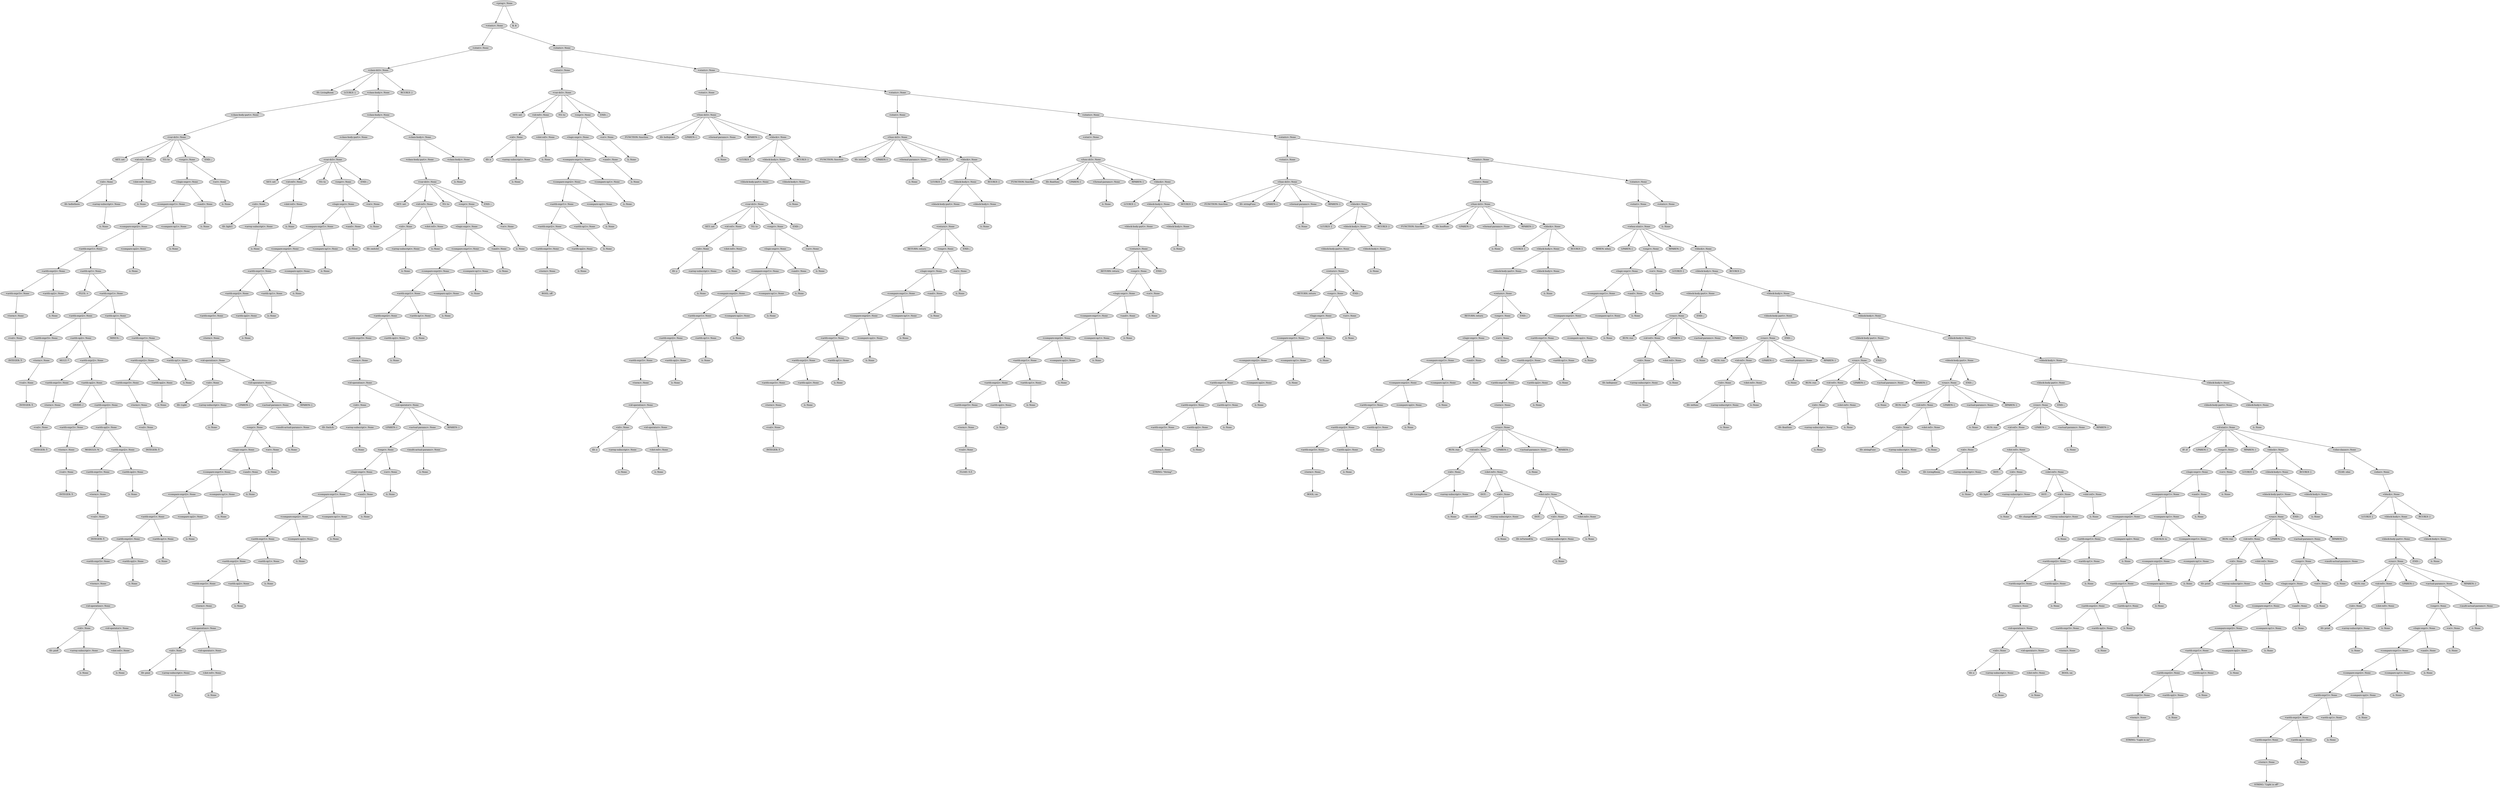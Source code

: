 digraph G {
	graph [ranksep=1.5 ratio=fill]
	node [style=filled]
	overlap=false
	3096935 [label="<prog>: None"]
	3096955 [label="<stmts>: None"]
	3096935 -> 3096955
	3096977 [label="<stmt>: None"]
	3096955 -> 3096977
	3096961 [label="<class-dcl>: None"]
	3096977 -> 3096961
	3096967 [label="ID: LivingRoom"]
	3096961 -> 3096967
	3096975 [label="LCURLY: {"]
	3096961 -> 3096975
	3096951 [label="<class-body>: None"]
	3096961 -> 3096951
	3096973 [label="<class-body-part>: None"]
	3096951 -> 3096973
	3096981 [label="<var-dcl>: None"]
	3096973 -> 3096981
	3096983 [label="SET: set"]
	3096981 -> 3096983
	3096985 [label="<id-ref>: None"]
	3096981 -> 3096985
	3096995 [label="<id>: None"]
	3096985 -> 3096995
	3096999 [label="ID: hellothere"]
	3096995 -> 3096999
	3097001 [label="<array-subscript>: None"]
	3096995 -> 3097001
	3097003 [label="λ: None"]
	3097001 -> 3097003
	3096997 [label="<dot-ref>: None"]
	3096985 -> 3096997
	3097005 [label="λ: None"]
	3096997 -> 3097005
	3096987 [label="TO: to"]
	3096981 -> 3096987
	3096989 [label="<expr>: None"]
	3096981 -> 3096989
	3097007 [label="<logic-expr>: None"]
	3096989 -> 3097007
	3097011 [label="<compare-expr1>: None"]
	3097007 -> 3097011
	3097015 [label="<compare-expr2>: None"]
	3097011 -> 3097015
	3097019 [label="<arith-expr1>: None"]
	3097015 -> 3097019
	3097023 [label="<arith-expr2>: None"]
	3097019 -> 3097023
	3097027 [label="<arith-expr3>: None"]
	3097023 -> 3097027
	3097031 [label="<term>: None"]
	3097027 -> 3097031
	3097033 [label="<val>: None"]
	3097031 -> 3097033
	3097035 [label="INTEGER: 5"]
	3097033 -> 3097035
	3097029 [label="<arith-op2>: None"]
	3097023 -> 3097029
	3097037 [label="λ: None"]
	3097029 -> 3097037
	3097025 [label="<arith-op1>: None"]
	3097019 -> 3097025
	3097039 [label="PLUS: +"]
	3097025 -> 3097039
	3097041 [label="<arith-expr1>: None"]
	3097025 -> 3097041
	3097043 [label="<arith-expr2>: None"]
	3097041 -> 3097043
	3097047 [label="<arith-expr3>: None"]
	3097043 -> 3097047
	3097051 [label="<term>: None"]
	3097047 -> 3097051
	3097053 [label="<val>: None"]
	3097051 -> 3097053
	3097055 [label="INTEGER: 5"]
	3097053 -> 3097055
	3097049 [label="<arith-op2>: None"]
	3097043 -> 3097049
	3097057 [label="MULT: *"]
	3097049 -> 3097057
	3097059 [label="<arith-expr2>: None"]
	3097049 -> 3097059
	3097061 [label="<arith-expr3>: None"]
	3097059 -> 3097061
	3097065 [label="<term>: None"]
	3097061 -> 3097065
	3097067 [label="<val>: None"]
	3097065 -> 3097067
	3097069 [label="INTEGER: 5"]
	3097067 -> 3097069
	3097063 [label="<arith-op2>: None"]
	3097059 -> 3097063
	3097071 [label="DIVIDE: /"]
	3097063 -> 3097071
	3097073 [label="<arith-expr2>: None"]
	3097063 -> 3097073
	3097075 [label="<arith-expr3>: None"]
	3097073 -> 3097075
	3097079 [label="<term>: None"]
	3097075 -> 3097079
	3097081 [label="<val>: None"]
	3097079 -> 3097081
	3097083 [label="INTEGER: 5"]
	3097081 -> 3097083
	3097077 [label="<arith-op2>: None"]
	3097073 -> 3097077
	3097085 [label="MODULO: %"]
	3097077 -> 3097085
	3097087 [label="<arith-expr2>: None"]
	3097077 -> 3097087
	3099395 [label="<arith-expr3>: None"]
	3097087 -> 3099395
	3099399 [label="<term>: None"]
	3099395 -> 3099399
	3099401 [label="<val>: None"]
	3099399 -> 3099401
	3099403 [label="INTEGER: 5"]
	3099401 -> 3099403
	3099397 [label="<arith-op2>: None"]
	3097087 -> 3099397
	3099405 [label="λ: None"]
	3099397 -> 3099405
	3097045 [label="<arith-op1>: None"]
	3097041 -> 3097045
	3099407 [label="MINUS: -"]
	3097045 -> 3099407
	3099409 [label="<arith-expr1>: None"]
	3097045 -> 3099409
	3099411 [label="<arith-expr2>: None"]
	3099409 -> 3099411
	3099415 [label="<arith-expr3>: None"]
	3099411 -> 3099415
	3099419 [label="<term>: None"]
	3099415 -> 3099419
	3099421 [label="<val>: None"]
	3099419 -> 3099421
	3099423 [label="INTEGER: 5"]
	3099421 -> 3099423
	3099417 [label="<arith-op2>: None"]
	3099411 -> 3099417
	3099425 [label="λ: None"]
	3099417 -> 3099425
	3099413 [label="<arith-op1>: None"]
	3099409 -> 3099413
	3099427 [label="λ: None"]
	3099413 -> 3099427
	3097021 [label="<compare-op2>: None"]
	3097015 -> 3097021
	3099429 [label="λ: None"]
	3097021 -> 3099429
	3097017 [label="<compare-op1>: None"]
	3097011 -> 3097017
	3099431 [label="λ: None"]
	3097017 -> 3099431
	3097013 [label="<and>: None"]
	3097007 -> 3097013
	3099433 [label="λ: None"]
	3097013 -> 3099433
	3097009 [label="<or>: None"]
	3096989 -> 3097009
	3099435 [label="λ: None"]
	3097009 -> 3099435
	3096991 [label="END: ;"]
	3096981 -> 3096991
	3096969 [label="<class-body>: None"]
	3096951 -> 3096969
	3099437 [label="<class-body-part>: None"]
	3096969 -> 3099437
	3099441 [label="<var-dcl>: None"]
	3099437 -> 3099441
	3099443 [label="SET: set"]
	3099441 -> 3099443
	3099445 [label="<id-ref>: None"]
	3099441 -> 3099445
	3099455 [label="<id>: None"]
	3099445 -> 3099455
	3099459 [label="ID: light1"]
	3099455 -> 3099459
	3099461 [label="<array-subscript>: None"]
	3099455 -> 3099461
	3099463 [label="λ: None"]
	3099461 -> 3099463
	3099457 [label="<dot-ref>: None"]
	3099445 -> 3099457
	3099465 [label="λ: None"]
	3099457 -> 3099465
	3099447 [label="TO: to"]
	3099441 -> 3099447
	3099449 [label="<expr>: None"]
	3099441 -> 3099449
	3099467 [label="<logic-expr>: None"]
	3099449 -> 3099467
	3099471 [label="<compare-expr1>: None"]
	3099467 -> 3099471
	3099475 [label="<compare-expr2>: None"]
	3099471 -> 3099475
	3099479 [label="<arith-expr1>: None"]
	3099475 -> 3099479
	3099483 [label="<arith-expr2>: None"]
	3099479 -> 3099483
	3099487 [label="<arith-expr3>: None"]
	3099483 -> 3099487
	3099491 [label="<term>: None"]
	3099487 -> 3099491
	3099493 [label="<id-operation>: None"]
	3099491 -> 3099493
	3099495 [label="<id>: None"]
	3099493 -> 3099495
	3099499 [label="ID: Light"]
	3099495 -> 3099499
	3099501 [label="<array-subscript>: None"]
	3099495 -> 3099501
	3099503 [label="λ: None"]
	3099501 -> 3099503
	3099497 [label="<id-operator>: None"]
	3099493 -> 3099497
	3099505 [label="LPAREN: ("]
	3099497 -> 3099505
	3099507 [label="<actual-params>: None"]
	3099497 -> 3099507
	3099511 [label="<expr>: None"]
	3099507 -> 3099511
	3099515 [label="<logic-expr>: None"]
	3099511 -> 3099515
	3099519 [label="<compare-expr1>: None"]
	3099515 -> 3099519
	3099523 [label="<compare-expr2>: None"]
	3099519 -> 3099523
	3099527 [label="<arith-expr1>: None"]
	3099523 -> 3099527
	3099531 [label="<arith-expr2>: None"]
	3099527 -> 3099531
	3099535 [label="<arith-expr3>: None"]
	3099531 -> 3099535
	3099539 [label="<term>: None"]
	3099535 -> 3099539
	3099541 [label="<id-operation>: None"]
	3099539 -> 3099541
	3099543 [label="<id>: None"]
	3099541 -> 3099543
	3099547 [label="ID: pin8"]
	3099543 -> 3099547
	3099549 [label="<array-subscript>: None"]
	3099543 -> 3099549
	3099551 [label="λ: None"]
	3099549 -> 3099551
	3099545 [label="<id-operator>: None"]
	3099541 -> 3099545
	3099553 [label="<dot-ref>: None"]
	3099545 -> 3099553
	3099555 [label="λ: None"]
	3099553 -> 3099555
	3099537 [label="<arith-op2>: None"]
	3099531 -> 3099537
	3099557 [label="λ: None"]
	3099537 -> 3099557
	3099533 [label="<arith-op1>: None"]
	3099527 -> 3099533
	3099559 [label="λ: None"]
	3099533 -> 3099559
	3099529 [label="<compare-op2>: None"]
	3099523 -> 3099529
	3099561 [label="λ: None"]
	3099529 -> 3099561
	3099525 [label="<compare-op1>: None"]
	3099519 -> 3099525
	3099563 [label="λ: None"]
	3099525 -> 3099563
	3099521 [label="<and>: None"]
	3099515 -> 3099521
	3099565 [label="λ: None"]
	3099521 -> 3099565
	3099517 [label="<or>: None"]
	3099511 -> 3099517
	3099567 [label="λ: None"]
	3099517 -> 3099567
	3099513 [label="<multi-actual-params>: None"]
	3099507 -> 3099513
	3099569 [label="λ: None"]
	3099513 -> 3099569
	3099509 [label="RPAREN: )"]
	3099497 -> 3099509
	3099489 [label="<arith-op2>: None"]
	3099483 -> 3099489
	3099571 [label="λ: None"]
	3099489 -> 3099571
	3099485 [label="<arith-op1>: None"]
	3099479 -> 3099485
	3099573 [label="λ: None"]
	3099485 -> 3099573
	3099481 [label="<compare-op2>: None"]
	3099475 -> 3099481
	3099575 [label="λ: None"]
	3099481 -> 3099575
	3099477 [label="<compare-op1>: None"]
	3099471 -> 3099477
	3099577 [label="λ: None"]
	3099477 -> 3099577
	3099473 [label="<and>: None"]
	3099467 -> 3099473
	3099579 [label="λ: None"]
	3099473 -> 3099579
	3099469 [label="<or>: None"]
	3099449 -> 3099469
	3099581 [label="λ: None"]
	3099469 -> 3099581
	3099451 [label="END: ;"]
	3099441 -> 3099451
	3099439 [label="<class-body>: None"]
	3096969 -> 3099439
	3099583 [label="<class-body-part>: None"]
	3099439 -> 3099583
	3099587 [label="<var-dcl>: None"]
	3099583 -> 3099587
	3099589 [label="SET: set"]
	3099587 -> 3099589
	3099591 [label="<id-ref>: None"]
	3099587 -> 3099591
	3099601 [label="<id>: None"]
	3099591 -> 3099601
	3099605 [label="ID: switch1"]
	3099601 -> 3099605
	3099607 [label="<array-subscript>: None"]
	3099601 -> 3099607
	3099609 [label="λ: None"]
	3099607 -> 3099609
	3099603 [label="<dot-ref>: None"]
	3099591 -> 3099603
	3099611 [label="λ: None"]
	3099603 -> 3099611
	3099593 [label="TO: to"]
	3099587 -> 3099593
	3099595 [label="<expr>: None"]
	3099587 -> 3099595
	3099613 [label="<logic-expr>: None"]
	3099595 -> 3099613
	3099617 [label="<compare-expr1>: None"]
	3099613 -> 3099617
	3099621 [label="<compare-expr2>: None"]
	3099617 -> 3099621
	3099625 [label="<arith-expr1>: None"]
	3099621 -> 3099625
	3099629 [label="<arith-expr2>: None"]
	3099625 -> 3099629
	3099633 [label="<arith-expr3>: None"]
	3099629 -> 3099633
	3099637 [label="<term>: None"]
	3099633 -> 3099637
	3099639 [label="<id-operation>: None"]
	3099637 -> 3099639
	3099641 [label="<id>: None"]
	3099639 -> 3099641
	3099645 [label="ID: Switch"]
	3099641 -> 3099645
	3099647 [label="<array-subscript>: None"]
	3099641 -> 3099647
	3100419 [label="λ: None"]
	3099647 -> 3100419
	3099643 [label="<id-operator>: None"]
	3099639 -> 3099643
	3100421 [label="LPAREN: ("]
	3099643 -> 3100421
	3100423 [label="<actual-params>: None"]
	3099643 -> 3100423
	3100427 [label="<expr>: None"]
	3100423 -> 3100427
	3100431 [label="<logic-expr>: None"]
	3100427 -> 3100431
	3100435 [label="<compare-expr1>: None"]
	3100431 -> 3100435
	3100439 [label="<compare-expr2>: None"]
	3100435 -> 3100439
	3100443 [label="<arith-expr1>: None"]
	3100439 -> 3100443
	3100447 [label="<arith-expr2>: None"]
	3100443 -> 3100447
	3100451 [label="<arith-expr3>: None"]
	3100447 -> 3100451
	3100455 [label="<term>: None"]
	3100451 -> 3100455
	3100457 [label="<id-operation>: None"]
	3100455 -> 3100457
	3100459 [label="<id>: None"]
	3100457 -> 3100459
	3100463 [label="ID: pin2"]
	3100459 -> 3100463
	3100465 [label="<array-subscript>: None"]
	3100459 -> 3100465
	3100467 [label="λ: None"]
	3100465 -> 3100467
	3100461 [label="<id-operator>: None"]
	3100457 -> 3100461
	3100469 [label="<dot-ref>: None"]
	3100461 -> 3100469
	3100471 [label="λ: None"]
	3100469 -> 3100471
	3100453 [label="<arith-op2>: None"]
	3100447 -> 3100453
	3100473 [label="λ: None"]
	3100453 -> 3100473
	3100449 [label="<arith-op1>: None"]
	3100443 -> 3100449
	3100475 [label="λ: None"]
	3100449 -> 3100475
	3100445 [label="<compare-op2>: None"]
	3100439 -> 3100445
	3100477 [label="λ: None"]
	3100445 -> 3100477
	3100441 [label="<compare-op1>: None"]
	3100435 -> 3100441
	3100479 [label="λ: None"]
	3100441 -> 3100479
	3100437 [label="<and>: None"]
	3100431 -> 3100437
	3100481 [label="λ: None"]
	3100437 -> 3100481
	3100433 [label="<or>: None"]
	3100427 -> 3100433
	3100483 [label="λ: None"]
	3100433 -> 3100483
	3100429 [label="<multi-actual-params>: None"]
	3100423 -> 3100429
	3100485 [label="λ: None"]
	3100429 -> 3100485
	3100425 [label="RPAREN: )"]
	3099643 -> 3100425
	3099635 [label="<arith-op2>: None"]
	3099629 -> 3099635
	3100487 [label="λ: None"]
	3099635 -> 3100487
	3099631 [label="<arith-op1>: None"]
	3099625 -> 3099631
	3100489 [label="λ: None"]
	3099631 -> 3100489
	3099627 [label="<compare-op2>: None"]
	3099621 -> 3099627
	3100491 [label="λ: None"]
	3099627 -> 3100491
	3099623 [label="<compare-op1>: None"]
	3099617 -> 3099623
	3100493 [label="λ: None"]
	3099623 -> 3100493
	3099619 [label="<and>: None"]
	3099613 -> 3099619
	3100495 [label="λ: None"]
	3099619 -> 3100495
	3099615 [label="<or>: None"]
	3099595 -> 3099615
	3100497 [label="λ: None"]
	3099615 -> 3100497
	3099597 [label="END: ;"]
	3099587 -> 3099597
	3099585 [label="<class-body>: None"]
	3099439 -> 3099585
	3100499 [label="λ: None"]
	3099585 -> 3100499
	3096957 [label="RCURLY: }"]
	3096961 -> 3096957
	3096949 [label="<stmts>: None"]
	3096955 -> 3096949
	3100501 [label="<stmt>: None"]
	3096949 -> 3100501
	3100505 [label="<var-dcl>: None"]
	3100501 -> 3100505
	3100507 [label="SET: set"]
	3100505 -> 3100507
	3100509 [label="<id-ref>: None"]
	3100505 -> 3100509
	3100519 [label="<id>: None"]
	3100509 -> 3100519
	3100523 [label="ID: x"]
	3100519 -> 3100523
	3100525 [label="<array-subscript>: None"]
	3100519 -> 3100525
	3100527 [label="λ: None"]
	3100525 -> 3100527
	3100521 [label="<dot-ref>: None"]
	3100509 -> 3100521
	3100529 [label="λ: None"]
	3100521 -> 3100529
	3100511 [label="TO: to"]
	3100505 -> 3100511
	3100513 [label="<expr>: None"]
	3100505 -> 3100513
	3100531 [label="<logic-expr>: None"]
	3100513 -> 3100531
	3100535 [label="<compare-expr1>: None"]
	3100531 -> 3100535
	3100539 [label="<compare-expr2>: None"]
	3100535 -> 3100539
	3100543 [label="<arith-expr1>: None"]
	3100539 -> 3100543
	3100547 [label="<arith-expr2>: None"]
	3100543 -> 3100547
	3100551 [label="<arith-expr3>: None"]
	3100547 -> 3100551
	3100555 [label="<term>: None"]
	3100551 -> 3100555
	3100557 [label="BOOL: off"]
	3100555 -> 3100557
	3100553 [label="<arith-op2>: None"]
	3100547 -> 3100553
	3100559 [label="λ: None"]
	3100553 -> 3100559
	3100549 [label="<arith-op1>: None"]
	3100543 -> 3100549
	3100561 [label="λ: None"]
	3100549 -> 3100561
	3100545 [label="<compare-op2>: None"]
	3100539 -> 3100545
	3100563 [label="λ: None"]
	3100545 -> 3100563
	3100541 [label="<compare-op1>: None"]
	3100535 -> 3100541
	3100565 [label="λ: None"]
	3100541 -> 3100565
	3100537 [label="<and>: None"]
	3100531 -> 3100537
	3100567 [label="λ: None"]
	3100537 -> 3100567
	3100533 [label="<or>: None"]
	3100513 -> 3100533
	3100569 [label="λ: None"]
	3100533 -> 3100569
	3100515 [label="END: ;"]
	3100505 -> 3100515
	3100503 [label="<stmts>: None"]
	3096949 -> 3100503
	3100571 [label="<stmt>: None"]
	3100503 -> 3100571
	3100575 [label="<func-dcl>: None"]
	3100571 -> 3100575
	3100577 [label="FUNCTION: function"]
	3100575 -> 3100577
	3100579 [label="ID: hellojener"]
	3100575 -> 3100579
	3100581 [label="LPAREN: ("]
	3100575 -> 3100581
	3100583 [label="<formal-params>: None"]
	3100575 -> 3100583
	3100591 [label="λ: None"]
	3100583 -> 3100591
	3100585 [label="RPAREN: )"]
	3100575 -> 3100585
	3100589 [label="<block>: None"]
	3100575 -> 3100589
	3100593 [label="LCURLY: {"]
	3100589 -> 3100593
	3100595 [label="<block-body>: None"]
	3100589 -> 3100595
	3100599 [label="<block-body-part>: None"]
	3100595 -> 3100599
	3100603 [label="<var-dcl>: None"]
	3100599 -> 3100603
	3100605 [label="SET: set"]
	3100603 -> 3100605
	3100607 [label="<id-ref>: None"]
	3100603 -> 3100607
	3100617 [label="<id>: None"]
	3100607 -> 3100617
	3100621 [label="ID: y"]
	3100617 -> 3100621
	3100623 [label="<array-subscript>: None"]
	3100617 -> 3100623
	3100625 [label="λ: None"]
	3100623 -> 3100625
	3100619 [label="<dot-ref>: None"]
	3100607 -> 3100619
	3100627 [label="λ: None"]
	3100619 -> 3100627
	3100609 [label="TO: to"]
	3100603 -> 3100609
	3100611 [label="<expr>: None"]
	3100603 -> 3100611
	3100629 [label="<logic-expr>: None"]
	3100611 -> 3100629
	3100633 [label="<compare-expr1>: None"]
	3100629 -> 3100633
	3100637 [label="<compare-expr2>: None"]
	3100633 -> 3100637
	3100641 [label="<arith-expr1>: None"]
	3100637 -> 3100641
	3100645 [label="<arith-expr2>: None"]
	3100641 -> 3100645
	3100649 [label="<arith-expr3>: None"]
	3100645 -> 3100649
	3100653 [label="<term>: None"]
	3100649 -> 3100653
	3100655 [label="<id-operation>: None"]
	3100653 -> 3100655
	3100657 [label="<id>: None"]
	3100655 -> 3100657
	3100661 [label="ID: x"]
	3100657 -> 3100661
	3100663 [label="<array-subscript>: None"]
	3100657 -> 3100663
	3100665 [label="λ: None"]
	3100663 -> 3100665
	3100659 [label="<id-operator>: None"]
	3100655 -> 3100659
	3100667 [label="<dot-ref>: None"]
	3100659 -> 3100667
	3100669 [label="λ: None"]
	3100667 -> 3100669
	3100651 [label="<arith-op2>: None"]
	3100645 -> 3100651
	3100671 [label="λ: None"]
	3100651 -> 3100671
	3100647 [label="<arith-op1>: None"]
	3100641 -> 3100647
	3102211 [label="λ: None"]
	3100647 -> 3102211
	3100643 [label="<compare-op2>: None"]
	3100637 -> 3100643
	3102213 [label="λ: None"]
	3100643 -> 3102213
	3100639 [label="<compare-op1>: None"]
	3100633 -> 3100639
	3102215 [label="λ: None"]
	3100639 -> 3102215
	3100635 [label="<and>: None"]
	3100629 -> 3100635
	3102217 [label="λ: None"]
	3100635 -> 3102217
	3100631 [label="<or>: None"]
	3100611 -> 3100631
	3102219 [label="λ: None"]
	3100631 -> 3102219
	3100613 [label="END: ;"]
	3100603 -> 3100613
	3100601 [label="<block-body>: None"]
	3100595 -> 3100601
	3102221 [label="λ: None"]
	3100601 -> 3102221
	3100597 [label="RCURLY: }"]
	3100589 -> 3100597
	3100573 [label="<stmts>: None"]
	3100503 -> 3100573
	3102223 [label="<stmt>: None"]
	3100573 -> 3102223
	3102227 [label="<func-dcl>: None"]
	3102223 -> 3102227
	3102229 [label="FUNCTION: function"]
	3102227 -> 3102229
	3102231 [label="ID: intfunc"]
	3102227 -> 3102231
	3102233 [label="LPAREN: ("]
	3102227 -> 3102233
	3102235 [label="<formal-params>: None"]
	3102227 -> 3102235
	3102243 [label="λ: None"]
	3102235 -> 3102243
	3102237 [label="RPAREN: )"]
	3102227 -> 3102237
	3102241 [label="<block>: None"]
	3102227 -> 3102241
	3102245 [label="LCURLY: {"]
	3102241 -> 3102245
	3102247 [label="<block-body>: None"]
	3102241 -> 3102247
	3102251 [label="<block-body-part>: None"]
	3102247 -> 3102251
	3102255 [label="<return>: None"]
	3102251 -> 3102255
	3102257 [label="RETURN: return"]
	3102255 -> 3102257
	3102259 [label="<expr>: None"]
	3102255 -> 3102259
	3102263 [label="<logic-expr>: None"]
	3102259 -> 3102263
	3102267 [label="<compare-expr1>: None"]
	3102263 -> 3102267
	3102271 [label="<compare-expr2>: None"]
	3102267 -> 3102271
	3102275 [label="<arith-expr1>: None"]
	3102271 -> 3102275
	3102279 [label="<arith-expr2>: None"]
	3102275 -> 3102279
	3102283 [label="<arith-expr3>: None"]
	3102279 -> 3102283
	3102287 [label="<term>: None"]
	3102283 -> 3102287
	3102289 [label="<val>: None"]
	3102287 -> 3102289
	3102291 [label="INTEGER: 5"]
	3102289 -> 3102291
	3102285 [label="<arith-op2>: None"]
	3102279 -> 3102285
	3102293 [label="λ: None"]
	3102285 -> 3102293
	3102281 [label="<arith-op1>: None"]
	3102275 -> 3102281
	3102295 [label="λ: None"]
	3102281 -> 3102295
	3102277 [label="<compare-op2>: None"]
	3102271 -> 3102277
	3102297 [label="λ: None"]
	3102277 -> 3102297
	3102273 [label="<compare-op1>: None"]
	3102267 -> 3102273
	3102299 [label="λ: None"]
	3102273 -> 3102299
	3102269 [label="<and>: None"]
	3102263 -> 3102269
	3102301 [label="λ: None"]
	3102269 -> 3102301
	3102265 [label="<or>: None"]
	3102259 -> 3102265
	3102303 [label="λ: None"]
	3102265 -> 3102303
	3102261 [label="END: ;"]
	3102255 -> 3102261
	3102253 [label="<block-body>: None"]
	3102247 -> 3102253
	3102305 [label="λ: None"]
	3102253 -> 3102305
	3102249 [label="RCURLY: }"]
	3102241 -> 3102249
	3102225 [label="<stmts>: None"]
	3100573 -> 3102225
	3102307 [label="<stmt>: None"]
	3102225 -> 3102307
	3102311 [label="<func-dcl>: None"]
	3102307 -> 3102311
	3102313 [label="FUNCTION: function"]
	3102311 -> 3102313
	3102315 [label="ID: floatfunc"]
	3102311 -> 3102315
	3102317 [label="LPAREN: ("]
	3102311 -> 3102317
	3102319 [label="<formal-params>: None"]
	3102311 -> 3102319
	3102327 [label="λ: None"]
	3102319 -> 3102327
	3102321 [label="RPAREN: )"]
	3102311 -> 3102321
	3102325 [label="<block>: None"]
	3102311 -> 3102325
	3102329 [label="LCURLY: {"]
	3102325 -> 3102329
	3102331 [label="<block-body>: None"]
	3102325 -> 3102331
	3102335 [label="<block-body-part>: None"]
	3102331 -> 3102335
	3102339 [label="<return>: None"]
	3102335 -> 3102339
	3102341 [label="RETURN: return"]
	3102339 -> 3102341
	3102343 [label="<expr>: None"]
	3102339 -> 3102343
	3102347 [label="<logic-expr>: None"]
	3102343 -> 3102347
	3102351 [label="<compare-expr1>: None"]
	3102347 -> 3102351
	3102355 [label="<compare-expr2>: None"]
	3102351 -> 3102355
	3102359 [label="<arith-expr1>: None"]
	3102355 -> 3102359
	3102363 [label="<arith-expr2>: None"]
	3102359 -> 3102363
	3102367 [label="<arith-expr3>: None"]
	3102363 -> 3102367
	3102371 [label="<term>: None"]
	3102367 -> 3102371
	3102373 [label="<val>: None"]
	3102371 -> 3102373
	3102375 [label="FLOAT: 5.5"]
	3102373 -> 3102375
	3102369 [label="<arith-op2>: None"]
	3102363 -> 3102369
	3102377 [label="λ: None"]
	3102369 -> 3102377
	3102365 [label="<arith-op1>: None"]
	3102359 -> 3102365
	3102379 [label="λ: None"]
	3102365 -> 3102379
	3102361 [label="<compare-op2>: None"]
	3102355 -> 3102361
	3102381 [label="λ: None"]
	3102361 -> 3102381
	3102357 [label="<compare-op1>: None"]
	3102351 -> 3102357
	3102383 [label="λ: None"]
	3102357 -> 3102383
	3102353 [label="<and>: None"]
	3102347 -> 3102353
	3102385 [label="λ: None"]
	3102353 -> 3102385
	3102349 [label="<or>: None"]
	3102343 -> 3102349
	3102387 [label="λ: None"]
	3102349 -> 3102387
	3102345 [label="END: ;"]
	3102339 -> 3102345
	3102337 [label="<block-body>: None"]
	3102331 -> 3102337
	3102389 [label="λ: None"]
	3102337 -> 3102389
	3102333 [label="RCURLY: }"]
	3102325 -> 3102333
	3102309 [label="<stmts>: None"]
	3102225 -> 3102309
	3102391 [label="<stmt>: None"]
	3102309 -> 3102391
	3102395 [label="<func-dcl>: None"]
	3102391 -> 3102395
	3102397 [label="FUNCTION: function"]
	3102395 -> 3102397
	3102399 [label="ID: stringFunc"]
	3102395 -> 3102399
	3102401 [label="LPAREN: ("]
	3102395 -> 3102401
	3102403 [label="<formal-params>: None"]
	3102395 -> 3102403
	3102411 [label="λ: None"]
	3102403 -> 3102411
	3102405 [label="RPAREN: )"]
	3102395 -> 3102405
	3102409 [label="<block>: None"]
	3102395 -> 3102409
	3102413 [label="LCURLY: {"]
	3102409 -> 3102413
	3102415 [label="<block-body>: None"]
	3102409 -> 3102415
	3102419 [label="<block-body-part>: None"]
	3102415 -> 3102419
	3102423 [label="<return>: None"]
	3102419 -> 3102423
	3102425 [label="RETURN: return"]
	3102423 -> 3102425
	3102427 [label="<expr>: None"]
	3102423 -> 3102427
	3102431 [label="<logic-expr>: None"]
	3102427 -> 3102431
	3102435 [label="<compare-expr1>: None"]
	3102431 -> 3102435
	3102439 [label="<compare-expr2>: None"]
	3102435 -> 3102439
	3102443 [label="<arith-expr1>: None"]
	3102439 -> 3102443
	3102447 [label="<arith-expr2>: None"]
	3102443 -> 3102447
	3102451 [label="<arith-expr3>: None"]
	3102447 -> 3102451
	3102455 [label="<term>: None"]
	3102451 -> 3102455
	3102457 [label="STRING: \"String\""]
	3102455 -> 3102457
	3102453 [label="<arith-op2>: None"]
	3102447 -> 3102453
	3102459 [label="λ: None"]
	3102453 -> 3102459
	3102449 [label="<arith-op1>: None"]
	3102443 -> 3102449
	3102461 [label="λ: None"]
	3102449 -> 3102461
	3102445 [label="<compare-op2>: None"]
	3102439 -> 3102445
	3102463 [label="λ: None"]
	3102445 -> 3102463
	3102441 [label="<compare-op1>: None"]
	3102435 -> 3102441
	3103235 [label="λ: None"]
	3102441 -> 3103235
	3102437 [label="<and>: None"]
	3102431 -> 3102437
	3103237 [label="λ: None"]
	3102437 -> 3103237
	3102433 [label="<or>: None"]
	3102427 -> 3102433
	3103239 [label="λ: None"]
	3102433 -> 3103239
	3102429 [label="END: ;"]
	3102423 -> 3102429
	3102421 [label="<block-body>: None"]
	3102415 -> 3102421
	3103241 [label="λ: None"]
	3102421 -> 3103241
	3102417 [label="RCURLY: }"]
	3102409 -> 3102417
	3102393 [label="<stmts>: None"]
	3102309 -> 3102393
	3103243 [label="<stmt>: None"]
	3102393 -> 3103243
	3103247 [label="<func-dcl>: None"]
	3103243 -> 3103247
	3103249 [label="FUNCTION: function"]
	3103247 -> 3103249
	3103251 [label="ID: boolfunc"]
	3103247 -> 3103251
	3103253 [label="LPAREN: ("]
	3103247 -> 3103253
	3103255 [label="<formal-params>: None"]
	3103247 -> 3103255
	3103263 [label="λ: None"]
	3103255 -> 3103263
	3103257 [label="RPAREN: )"]
	3103247 -> 3103257
	3103261 [label="<block>: None"]
	3103247 -> 3103261
	3103265 [label="LCURLY: {"]
	3103261 -> 3103265
	3103267 [label="<block-body>: None"]
	3103261 -> 3103267
	3103271 [label="<block-body-part>: None"]
	3103267 -> 3103271
	3103275 [label="<return>: None"]
	3103271 -> 3103275
	3103277 [label="RETURN: return"]
	3103275 -> 3103277
	3103279 [label="<expr>: None"]
	3103275 -> 3103279
	3103283 [label="<logic-expr>: None"]
	3103279 -> 3103283
	3103287 [label="<compare-expr1>: None"]
	3103283 -> 3103287
	3103291 [label="<compare-expr2>: None"]
	3103287 -> 3103291
	3103295 [label="<arith-expr1>: None"]
	3103291 -> 3103295
	3103299 [label="<arith-expr2>: None"]
	3103295 -> 3103299
	3103303 [label="<arith-expr3>: None"]
	3103299 -> 3103303
	3103307 [label="<term>: None"]
	3103303 -> 3103307
	3103309 [label="BOOL: on"]
	3103307 -> 3103309
	3103305 [label="<arith-op2>: None"]
	3103299 -> 3103305
	3103311 [label="λ: None"]
	3103305 -> 3103311
	3103301 [label="<arith-op1>: None"]
	3103295 -> 3103301
	3103313 [label="λ: None"]
	3103301 -> 3103313
	3103297 [label="<compare-op2>: None"]
	3103291 -> 3103297
	3103315 [label="λ: None"]
	3103297 -> 3103315
	3103293 [label="<compare-op1>: None"]
	3103287 -> 3103293
	3103317 [label="λ: None"]
	3103293 -> 3103317
	3103289 [label="<and>: None"]
	3103283 -> 3103289
	3103319 [label="λ: None"]
	3103289 -> 3103319
	3103285 [label="<or>: None"]
	3103279 -> 3103285
	3103321 [label="λ: None"]
	3103285 -> 3103321
	3103281 [label="END: ;"]
	3103275 -> 3103281
	3103273 [label="<block-body>: None"]
	3103267 -> 3103273
	3103323 [label="λ: None"]
	3103273 -> 3103323
	3103269 [label="RCURLY: }"]
	3103261 -> 3103269
	3103245 [label="<stmts>: None"]
	3102393 -> 3103245
	3103325 [label="<stmt>: None"]
	3103245 -> 3103325
	3103329 [label="<when-stmt>: None"]
	3103325 -> 3103329
	3103331 [label="WHEN: when"]
	3103329 -> 3103331
	3103333 [label="LPAREN: ("]
	3103329 -> 3103333
	3103335 [label="<expr>: None"]
	3103329 -> 3103335
	3103343 [label="<logic-expr>: None"]
	3103335 -> 3103343
	3103347 [label="<compare-expr1>: None"]
	3103343 -> 3103347
	3103351 [label="<compare-expr2>: None"]
	3103347 -> 3103351
	3103355 [label="<arith-expr1>: None"]
	3103351 -> 3103355
	3103359 [label="<arith-expr2>: None"]
	3103355 -> 3103359
	3103363 [label="<arith-expr3>: None"]
	3103359 -> 3103363
	3103367 [label="<term>: None"]
	3103363 -> 3103367
	3103369 [label="<run>: None"]
	3103367 -> 3103369
	3103371 [label="RUN: run"]
	3103369 -> 3103371
	3103373 [label="<id-ref>: None"]
	3103369 -> 3103373
	3103383 [label="<id>: None"]
	3103373 -> 3103383
	3103387 [label="ID: LivingRoom"]
	3103383 -> 3103387
	3103389 [label="<array-subscript>: None"]
	3103383 -> 3103389
	3103391 [label="λ: None"]
	3103389 -> 3103391
	3103385 [label="<dot-ref>: None"]
	3103373 -> 3103385
	3103393 [label="DOT: ."]
	3103385 -> 3103393
	3103395 [label="<id>: None"]
	3103385 -> 3103395
	3103399 [label="ID: switch1"]
	3103395 -> 3103399
	3103401 [label="<array-subscript>: None"]
	3103395 -> 3103401
	3103403 [label="λ: None"]
	3103401 -> 3103403
	3103397 [label="<dot-ref>: None"]
	3103385 -> 3103397
	3103405 [label="DOT: ."]
	3103397 -> 3103405
	3103407 [label="<id>: None"]
	3103397 -> 3103407
	3103411 [label="ID: isTurnedOn"]
	3103407 -> 3103411
	3103413 [label="<array-subscript>: None"]
	3103407 -> 3103413
	3103415 [label="λ: None"]
	3103413 -> 3103415
	3103409 [label="<dot-ref>: None"]
	3103397 -> 3103409
	3103417 [label="λ: None"]
	3103409 -> 3103417
	3103375 [label="LPAREN: ("]
	3103369 -> 3103375
	3103377 [label="<actual-params>: None"]
	3103369 -> 3103377
	3103419 [label="λ: None"]
	3103377 -> 3103419
	3103379 [label="RPAREN: )"]
	3103369 -> 3103379
	3103365 [label="<arith-op2>: None"]
	3103359 -> 3103365
	3103421 [label="λ: None"]
	3103365 -> 3103421
	3103361 [label="<arith-op1>: None"]
	3103355 -> 3103361
	3103423 [label="λ: None"]
	3103361 -> 3103423
	3103357 [label="<compare-op2>: None"]
	3103351 -> 3103357
	3103425 [label="λ: None"]
	3103357 -> 3103425
	3103353 [label="<compare-op1>: None"]
	3103347 -> 3103353
	3103427 [label="λ: None"]
	3103353 -> 3103427
	3103349 [label="<and>: None"]
	3103343 -> 3103349
	3103429 [label="λ: None"]
	3103349 -> 3103429
	3103345 [label="<or>: None"]
	3103335 -> 3103345
	3103431 [label="λ: None"]
	3103345 -> 3103431
	3103337 [label="RPAREN: )"]
	3103329 -> 3103337
	3103339 [label="<block>: None"]
	3103329 -> 3103339
	3103433 [label="LCURLY: {"]
	3103339 -> 3103433
	3103435 [label="<block-body>: None"]
	3103339 -> 3103435
	3103439 [label="<block-body-part>: None"]
	3103435 -> 3103439
	3103443 [label="<run>: None"]
	3103439 -> 3103443
	3103447 [label="RUN: run"]
	3103443 -> 3103447
	3103449 [label="<id-ref>: None"]
	3103443 -> 3103449
	3103459 [label="<id>: None"]
	3103449 -> 3103459
	3103463 [label="ID: hellojener"]
	3103459 -> 3103463
	3103465 [label="<array-subscript>: None"]
	3103459 -> 3103465
	3103467 [label="λ: None"]
	3103465 -> 3103467
	3103461 [label="<dot-ref>: None"]
	3103449 -> 3103461
	3103469 [label="λ: None"]
	3103461 -> 3103469
	3103451 [label="LPAREN: ("]
	3103443 -> 3103451
	3103453 [label="<actual-params>: None"]
	3103443 -> 3103453
	3103471 [label="λ: None"]
	3103453 -> 3103471
	3103455 [label="RPAREN: )"]
	3103443 -> 3103455
	3103445 [label="END: ;"]
	3103439 -> 3103445
	3103441 [label="<block-body>: None"]
	3103435 -> 3103441
	3103473 [label="<block-body-part>: None"]
	3103441 -> 3103473
	3103477 [label="<run>: None"]
	3103473 -> 3103477
	3103481 [label="RUN: run"]
	3103477 -> 3103481
	3103483 [label="<id-ref>: None"]
	3103477 -> 3103483
	3104775 [label="<id>: None"]
	3103483 -> 3104775
	3104779 [label="ID: intfunc"]
	3104775 -> 3104779
	3104781 [label="<array-subscript>: None"]
	3104775 -> 3104781
	3104783 [label="λ: None"]
	3104781 -> 3104783
	3104777 [label="<dot-ref>: None"]
	3103483 -> 3104777
	3104785 [label="λ: None"]
	3104777 -> 3104785
	3103485 [label="LPAREN: ("]
	3103477 -> 3103485
	3103487 [label="<actual-params>: None"]
	3103477 -> 3103487
	3104787 [label="λ: None"]
	3103487 -> 3104787
	3104771 [label="RPAREN: )"]
	3103477 -> 3104771
	3103479 [label="END: ;"]
	3103473 -> 3103479
	3103475 [label="<block-body>: None"]
	3103441 -> 3103475
	3104789 [label="<block-body-part>: None"]
	3103475 -> 3104789
	3104793 [label="<run>: None"]
	3104789 -> 3104793
	3104797 [label="RUN: run"]
	3104793 -> 3104797
	3104799 [label="<id-ref>: None"]
	3104793 -> 3104799
	3104809 [label="<id>: None"]
	3104799 -> 3104809
	3104813 [label="ID: floatfunc"]
	3104809 -> 3104813
	3104815 [label="<array-subscript>: None"]
	3104809 -> 3104815
	3104817 [label="λ: None"]
	3104815 -> 3104817
	3104811 [label="<dot-ref>: None"]
	3104799 -> 3104811
	3104819 [label="λ: None"]
	3104811 -> 3104819
	3104801 [label="LPAREN: ("]
	3104793 -> 3104801
	3104803 [label="<actual-params>: None"]
	3104793 -> 3104803
	3104821 [label="λ: None"]
	3104803 -> 3104821
	3104805 [label="RPAREN: )"]
	3104793 -> 3104805
	3104795 [label="END: ;"]
	3104789 -> 3104795
	3104791 [label="<block-body>: None"]
	3103475 -> 3104791
	3104823 [label="<block-body-part>: None"]
	3104791 -> 3104823
	3104827 [label="<run>: None"]
	3104823 -> 3104827
	3104831 [label="RUN: run"]
	3104827 -> 3104831
	3104833 [label="<id-ref>: None"]
	3104827 -> 3104833
	3104843 [label="<id>: None"]
	3104833 -> 3104843
	3104847 [label="ID: stringFunc"]
	3104843 -> 3104847
	3104849 [label="<array-subscript>: None"]
	3104843 -> 3104849
	3104851 [label="λ: None"]
	3104849 -> 3104851
	3104845 [label="<dot-ref>: None"]
	3104833 -> 3104845
	3104853 [label="λ: None"]
	3104845 -> 3104853
	3104835 [label="LPAREN: ("]
	3104827 -> 3104835
	3104837 [label="<actual-params>: None"]
	3104827 -> 3104837
	3104855 [label="λ: None"]
	3104837 -> 3104855
	3104839 [label="RPAREN: )"]
	3104827 -> 3104839
	3104829 [label="END: ;"]
	3104823 -> 3104829
	3104825 [label="<block-body>: None"]
	3104791 -> 3104825
	3104857 [label="<block-body-part>: None"]
	3104825 -> 3104857
	3104861 [label="<run>: None"]
	3104857 -> 3104861
	3104865 [label="RUN: run"]
	3104861 -> 3104865
	3104867 [label="<id-ref>: None"]
	3104861 -> 3104867
	3104877 [label="<id>: None"]
	3104867 -> 3104877
	3104881 [label="ID: LivingRoom"]
	3104877 -> 3104881
	3104883 [label="<array-subscript>: None"]
	3104877 -> 3104883
	3104885 [label="λ: None"]
	3104883 -> 3104885
	3104879 [label="<dot-ref>: None"]
	3104867 -> 3104879
	3104887 [label="DOT: ."]
	3104879 -> 3104887
	3104889 [label="<id>: None"]
	3104879 -> 3104889
	3104893 [label="ID: light1"]
	3104889 -> 3104893
	3104895 [label="<array-subscript>: None"]
	3104889 -> 3104895
	3104897 [label="λ: None"]
	3104895 -> 3104897
	3104891 [label="<dot-ref>: None"]
	3104879 -> 3104891
	3104899 [label="DOT: ."]
	3104891 -> 3104899
	3104901 [label="<id>: None"]
	3104891 -> 3104901
	3104905 [label="ID: changeMode"]
	3104901 -> 3104905
	3104907 [label="<array-subscript>: None"]
	3104901 -> 3104907
	3104909 [label="λ: None"]
	3104907 -> 3104909
	3104903 [label="<dot-ref>: None"]
	3104891 -> 3104903
	3104911 [label="λ: None"]
	3104903 -> 3104911
	3104869 [label="LPAREN: ("]
	3104861 -> 3104869
	3104871 [label="<actual-params>: None"]
	3104861 -> 3104871
	3104913 [label="λ: None"]
	3104871 -> 3104913
	3104873 [label="RPAREN: )"]
	3104861 -> 3104873
	3104863 [label="END: ;"]
	3104857 -> 3104863
	3104859 [label="<block-body>: None"]
	3104825 -> 3104859
	3104915 [label="<block-body-part>: None"]
	3104859 -> 3104915
	3104919 [label="<if-stmt>: None"]
	3104915 -> 3104919
	3104921 [label="IF: if"]
	3104919 -> 3104921
	3104923 [label="LPAREN: ("]
	3104919 -> 3104923
	3104925 [label="<expr>: None"]
	3104919 -> 3104925
	3104935 [label="<logic-expr>: None"]
	3104925 -> 3104935
	3104939 [label="<compare-expr1>: None"]
	3104935 -> 3104939
	3104943 [label="<compare-expr2>: None"]
	3104939 -> 3104943
	3104947 [label="<arith-expr1>: None"]
	3104943 -> 3104947
	3104951 [label="<arith-expr2>: None"]
	3104947 -> 3104951
	3104955 [label="<arith-expr3>: None"]
	3104951 -> 3104955
	3104959 [label="<term>: None"]
	3104955 -> 3104959
	3104961 [label="<id-operation>: None"]
	3104959 -> 3104961
	3104963 [label="<id>: None"]
	3104961 -> 3104963
	3104967 [label="ID: x"]
	3104963 -> 3104967
	3104969 [label="<array-subscript>: None"]
	3104963 -> 3104969
	3104971 [label="λ: None"]
	3104969 -> 3104971
	3104965 [label="<id-operator>: None"]
	3104961 -> 3104965
	3104973 [label="<dot-ref>: None"]
	3104965 -> 3104973
	3104975 [label="λ: None"]
	3104973 -> 3104975
	3104957 [label="<arith-op2>: None"]
	3104951 -> 3104957
	3104977 [label="λ: None"]
	3104957 -> 3104977
	3104953 [label="<arith-op1>: None"]
	3104947 -> 3104953
	3104979 [label="λ: None"]
	3104953 -> 3104979
	3104949 [label="<compare-op2>: None"]
	3104943 -> 3104949
	3104981 [label="λ: None"]
	3104949 -> 3104981
	3104945 [label="<compare-op1>: None"]
	3104939 -> 3104945
	3104983 [label="EQUALS: is"]
	3104945 -> 3104983
	3104985 [label="<compare-expr1>: None"]
	3104945 -> 3104985
	3104987 [label="<compare-expr2>: None"]
	3104985 -> 3104987
	3104991 [label="<arith-expr1>: None"]
	3104987 -> 3104991
	3104995 [label="<arith-expr2>: None"]
	3104991 -> 3104995
	3104999 [label="<arith-expr3>: None"]
	3104995 -> 3104999
	3105003 [label="<term>: None"]
	3104999 -> 3105003
	3105005 [label="BOOL: on"]
	3105003 -> 3105005
	3105001 [label="<arith-op2>: None"]
	3104995 -> 3105001
	3105007 [label="λ: None"]
	3105001 -> 3105007
	3104997 [label="<arith-op1>: None"]
	3104991 -> 3104997
	3105009 [label="λ: None"]
	3104997 -> 3105009
	3104993 [label="<compare-op2>: None"]
	3104987 -> 3104993
	3105011 [label="λ: None"]
	3104993 -> 3105011
	3104989 [label="<compare-op1>: None"]
	3104985 -> 3104989
	3105013 [label="λ: None"]
	3104989 -> 3105013
	3104941 [label="<and>: None"]
	3104935 -> 3104941
	3105015 [label="λ: None"]
	3104941 -> 3105015
	3104937 [label="<or>: None"]
	3104925 -> 3104937
	3105017 [label="λ: None"]
	3104937 -> 3105017
	3104927 [label="RPAREN: )"]
	3104919 -> 3104927
	3104929 [label="<block>: None"]
	3104919 -> 3104929
	3105019 [label="LCURLY: {"]
	3104929 -> 3105019
	3105021 [label="<block-body>: None"]
	3104929 -> 3105021
	3106051 [label="<block-body-part>: None"]
	3105021 -> 3106051
	3106055 [label="<run>: None"]
	3106051 -> 3106055
	3106059 [label="RUN: run"]
	3106055 -> 3106059
	3106061 [label="<id-ref>: None"]
	3106055 -> 3106061
	3106071 [label="<id>: None"]
	3106061 -> 3106071
	3106075 [label="ID: print"]
	3106071 -> 3106075
	3106077 [label="<array-subscript>: None"]
	3106071 -> 3106077
	3106079 [label="λ: None"]
	3106077 -> 3106079
	3106073 [label="<dot-ref>: None"]
	3106061 -> 3106073
	3106081 [label="λ: None"]
	3106073 -> 3106081
	3106063 [label="LPAREN: ("]
	3106055 -> 3106063
	3106065 [label="<actual-params>: None"]
	3106055 -> 3106065
	3106083 [label="<expr>: None"]
	3106065 -> 3106083
	3106087 [label="<logic-expr>: None"]
	3106083 -> 3106087
	3106091 [label="<compare-expr1>: None"]
	3106087 -> 3106091
	3106095 [label="<compare-expr2>: None"]
	3106091 -> 3106095
	3106099 [label="<arith-expr1>: None"]
	3106095 -> 3106099
	3106103 [label="<arith-expr2>: None"]
	3106099 -> 3106103
	3106107 [label="<arith-expr3>: None"]
	3106103 -> 3106107
	3106111 [label="<term>: None"]
	3106107 -> 3106111
	3106113 [label="STRING: \"Light is on\""]
	3106111 -> 3106113
	3106109 [label="<arith-op2>: None"]
	3106103 -> 3106109
	3106115 [label="λ: None"]
	3106109 -> 3106115
	3106105 [label="<arith-op1>: None"]
	3106099 -> 3106105
	3106117 [label="λ: None"]
	3106105 -> 3106117
	3106101 [label="<compare-op2>: None"]
	3106095 -> 3106101
	3106119 [label="λ: None"]
	3106101 -> 3106119
	3106097 [label="<compare-op1>: None"]
	3106091 -> 3106097
	3106121 [label="λ: None"]
	3106097 -> 3106121
	3106093 [label="<and>: None"]
	3106087 -> 3106093
	3106123 [label="λ: None"]
	3106093 -> 3106123
	3106089 [label="<or>: None"]
	3106083 -> 3106089
	3106125 [label="λ: None"]
	3106089 -> 3106125
	3106085 [label="<multi-actual-params>: None"]
	3106065 -> 3106085
	3106127 [label="λ: None"]
	3106085 -> 3106127
	3106067 [label="RPAREN: )"]
	3106055 -> 3106067
	3106057 [label="END: ;"]
	3106051 -> 3106057
	3106053 [label="<block-body>: None"]
	3105021 -> 3106053
	3106129 [label="λ: None"]
	3106053 -> 3106129
	3105023 [label="RCURLY: }"]
	3104929 -> 3105023
	3104933 [label="<else-clause>: None"]
	3104919 -> 3104933
	3106131 [label="ELSE: else"]
	3104933 -> 3106131
	3106133 [label="<else>: None"]
	3104933 -> 3106133
	3106135 [label="<block>: None"]
	3106133 -> 3106135
	3106137 [label="LCURLY: {"]
	3106135 -> 3106137
	3106139 [label="<block-body>: None"]
	3106135 -> 3106139
	3106143 [label="<block-body-part>: None"]
	3106139 -> 3106143
	3106147 [label="<run>: None"]
	3106143 -> 3106147
	3106151 [label="RUN: run"]
	3106147 -> 3106151
	3106153 [label="<id-ref>: None"]
	3106147 -> 3106153
	3106163 [label="<id>: None"]
	3106153 -> 3106163
	3106167 [label="ID: print"]
	3106163 -> 3106167
	3106169 [label="<array-subscript>: None"]
	3106163 -> 3106169
	3106171 [label="λ: None"]
	3106169 -> 3106171
	3106165 [label="<dot-ref>: None"]
	3106153 -> 3106165
	3106173 [label="λ: None"]
	3106165 -> 3106173
	3106155 [label="LPAREN: ("]
	3106147 -> 3106155
	3106157 [label="<actual-params>: None"]
	3106147 -> 3106157
	3106175 [label="<expr>: None"]
	3106157 -> 3106175
	3106179 [label="<logic-expr>: None"]
	3106175 -> 3106179
	3106183 [label="<compare-expr1>: None"]
	3106179 -> 3106183
	3106187 [label="<compare-expr2>: None"]
	3106183 -> 3106187
	3106191 [label="<arith-expr1>: None"]
	3106187 -> 3106191
	3106195 [label="<arith-expr2>: None"]
	3106191 -> 3106195
	3106199 [label="<arith-expr3>: None"]
	3106195 -> 3106199
	3106203 [label="<term>: None"]
	3106199 -> 3106203
	3106205 [label="STRING: \"Light is off\""]
	3106203 -> 3106205
	3106201 [label="<arith-op2>: None"]
	3106195 -> 3106201
	3106207 [label="λ: None"]
	3106201 -> 3106207
	3106197 [label="<arith-op1>: None"]
	3106191 -> 3106197
	3106209 [label="λ: None"]
	3106197 -> 3106209
	3106193 [label="<compare-op2>: None"]
	3106187 -> 3106193
	3106211 [label="λ: None"]
	3106193 -> 3106211
	3106189 [label="<compare-op1>: None"]
	3106183 -> 3106189
	3106213 [label="λ: None"]
	3106189 -> 3106213
	3106185 [label="<and>: None"]
	3106179 -> 3106185
	3106215 [label="λ: None"]
	3106185 -> 3106215
	3106181 [label="<or>: None"]
	3106175 -> 3106181
	3106217 [label="λ: None"]
	3106181 -> 3106217
	3106177 [label="<multi-actual-params>: None"]
	3106157 -> 3106177
	3106219 [label="λ: None"]
	3106177 -> 3106219
	3106159 [label="RPAREN: )"]
	3106147 -> 3106159
	3106149 [label="END: ;"]
	3106143 -> 3106149
	3106145 [label="<block-body>: None"]
	3106139 -> 3106145
	3106221 [label="λ: None"]
	3106145 -> 3106221
	3106141 [label="RCURLY: }"]
	3106135 -> 3106141
	3104917 [label="<block-body>: None"]
	3104859 -> 3104917
	3106223 [label="λ: None"]
	3104917 -> 3106223
	3103437 [label="RCURLY: }"]
	3103339 -> 3103437
	3103327 [label="<stmts>: None"]
	3103245 -> 3103327
	3106225 [label="λ: None"]
	3103327 -> 3106225
	3096979 [label="$: $"]
	3096935 -> 3096979
}
